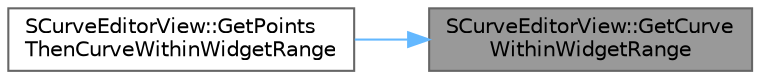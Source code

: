 digraph "SCurveEditorView::GetCurveWithinWidgetRange"
{
 // INTERACTIVE_SVG=YES
 // LATEX_PDF_SIZE
  bgcolor="transparent";
  edge [fontname=Helvetica,fontsize=10,labelfontname=Helvetica,labelfontsize=10];
  node [fontname=Helvetica,fontsize=10,shape=box,height=0.2,width=0.4];
  rankdir="RL";
  Node1 [id="Node000001",label="SCurveEditorView::GetCurve\lWithinWidgetRange",height=0.2,width=0.4,color="gray40", fillcolor="grey60", style="filled", fontcolor="black",tooltip="Retrieve all the curve points, if any of the interpolating points overlap the specified rectangle in ..."];
  Node1 -> Node2 [id="edge1_Node000001_Node000002",dir="back",color="steelblue1",style="solid",tooltip=" "];
  Node2 [id="Node000002",label="SCurveEditorView::GetPoints\lThenCurveWithinWidgetRange",height=0.2,width=0.4,color="grey40", fillcolor="white", style="filled",URL="$d7/d8b/classSCurveEditorView.html#a13117334783e921f0434abda3456ecf5",tooltip="Tries to retrieve all curve points that overlap the rectangle."];
}
